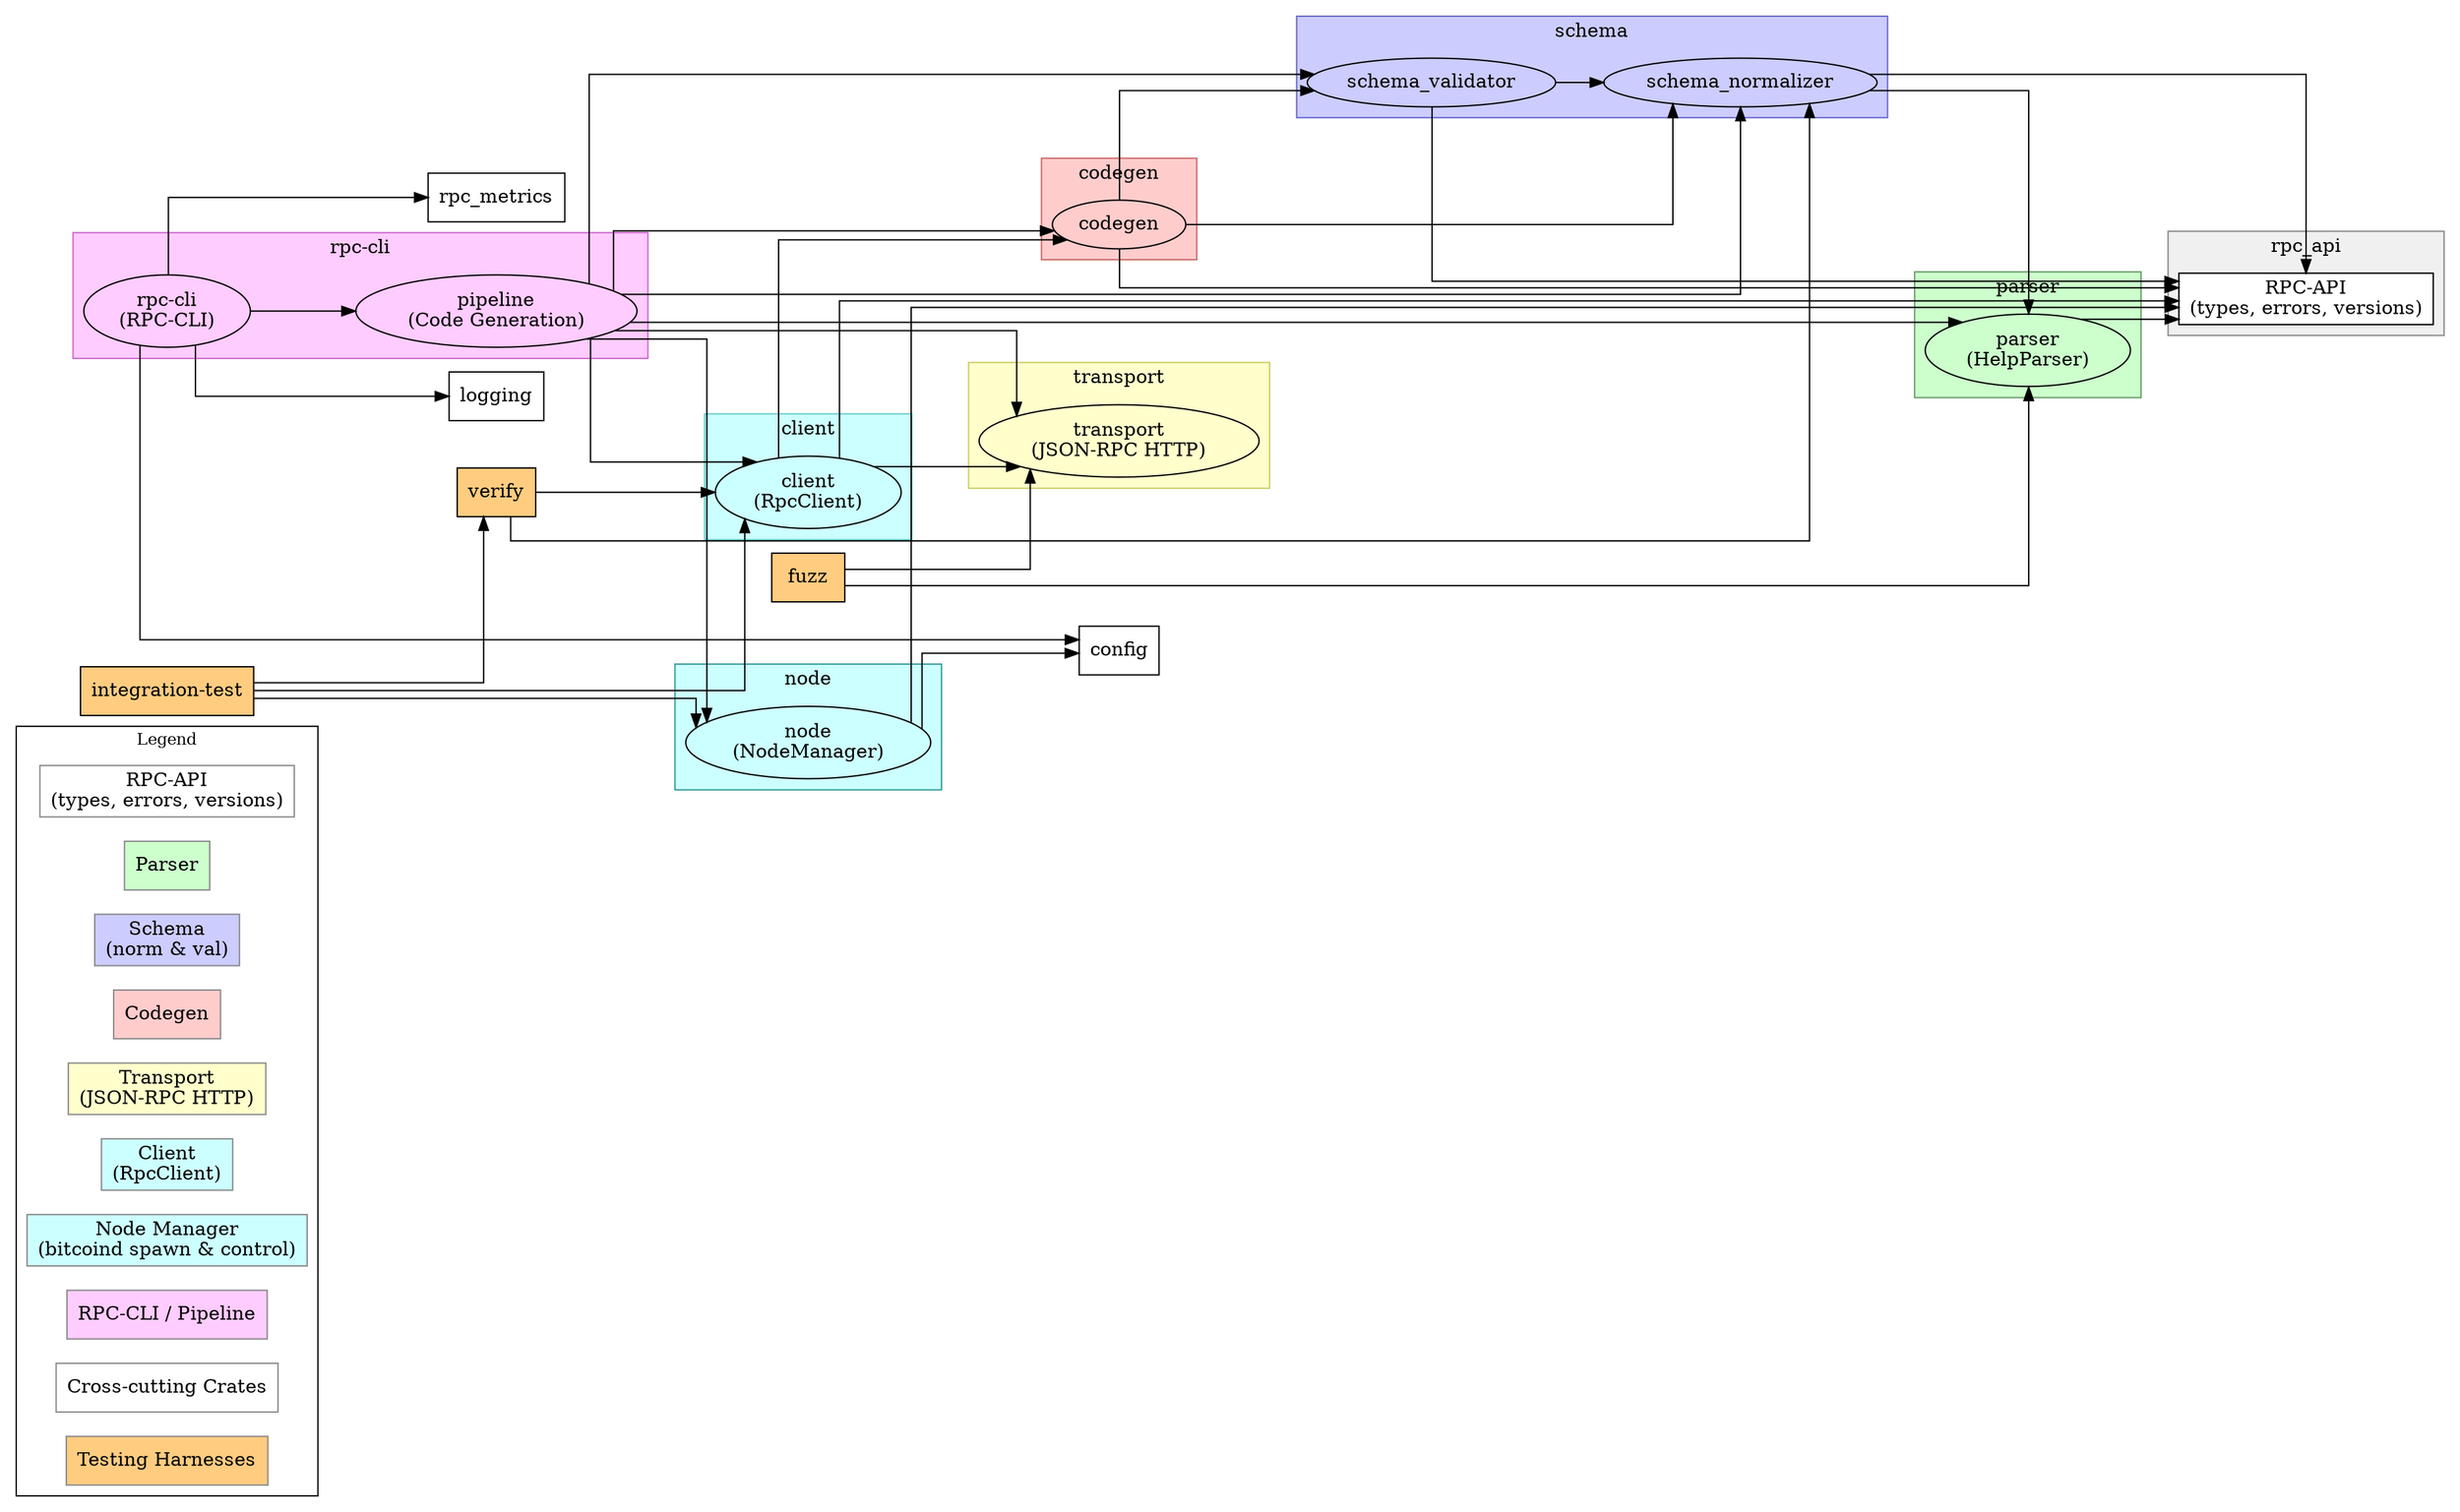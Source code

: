 digraph BitcoinRpcCodegen {
  graph [rankdir=LR, splines=ortho];

  // ───────────── Legend ─────────────
  subgraph cluster_legend {
    label="Legend"; fontsize=12;
    node [shape=box style=filled];
    legend_rpc_api   [label="RPC-API\n(types, errors, versions)" fillcolor="#ffffff" color="#888888"];
    legend_parser    [label="Parser" fillcolor="#ccffcc" color="#888888"];
    legend_schema    [label="Schema\n(norm & val)" fillcolor="#ccccff" color="#888888"];
    legend_codegen   [label="Codegen" fillcolor="#ffcccc" color="#888888"];
    legend_transport [label="Transport\n(JSON‑RPC HTTP)" fillcolor="#ffffcc" color="#888888"];
    legend_client    [label="Client\n(RpcClient)" fillcolor="#ccffff" color="#888888"];
    legend_node_mgr  [label="Node Manager\n(bitcoind spawn & control)" fillcolor="#ccffff" color="#888888"];
    legend_rpc_cli   [label="RPC-CLI / Pipeline" fillcolor="#ffccff" color="#888888"];
    legend_cross     [label="Cross‑cutting Crates" fillcolor="#ffffff" color="#888888"];
    legend_tests     [label="Testing Harnesses" fillcolor="#ffcc80" color="#888888"];
  }

  // ───────────── RPC-API crate ─────────────
  subgraph cluster_rpc_api {
    label="rpc_api"; style=filled; fillcolor="#f0f0f0"; color="#888888";
    node [shape=box style=filled fillcolor="#ffffff" color="#000000"];
    rpc_api [label="RPC-API\n(types, errors, versions)"];
  }

  // ───────────── Parser crate ─────────────
  subgraph cluster_parser {
    label="parser"; style=filled; fillcolor="#ccffcc"; color="#669966";
    parser [label="parser\n(HelpParser)"];
  }

  // ───────────── Schema crate ─────────────
  subgraph cluster_schema {
    label="schema"; style=filled; fillcolor="#ccccff"; color="#6666CC";
    schema_norm [label="schema_normalizer"];
    schema_val  [label="schema_validator"];
  }

  // ───────────── Codegen crate ─────────────
  subgraph cluster_codegen {
    label="codegen"; style=filled; fillcolor="#ffcccc"; color="#CC6666";
    codegen [label="codegen"];
  }

  // ───────────── Transport crate ─────────────
  subgraph cluster_transport {
    label="transport"; style=filled; fillcolor="#ffffcc"; color="#CCCC66";
    transport [label="transport\n(JSON‑RPC HTTP)"];
  }

  // ───────────── Client crate ─────────────
  subgraph cluster_client {
    label="client"; style=filled; fillcolor="#ccffff"; color="#66CCCC";
    client [label="client\n(RpcClient)"];
  }

  // ───────────── Node Manager crate ─────────────
  subgraph cluster_node_mgr {
    label="node"; style=filled; fillcolor="#ccffff"; color="#339999";
    node_mgr [label="node\n(NodeManager)"];
  }

  // ───────────── RPC_CLI / Pipeline crate ─────────────
  subgraph cluster_rpc_cli {
    label="rpc-cli"; style=filled; fillcolor="#ffccff"; color="#CC66CC";
    pipeline [label="pipeline\n(Code Generation)"];
    rpc_cli  [label="rpc-cli\n(RPC-CLI)"];
  }

  // ───────────── Cross‑cutting crates ─────────────
  config  [label="config"  shape=box style=filled fillcolor="#ffffff"];
  logging [label="logging" shape=box style=filled fillcolor="#ffffff"];
  rpc_metrics [label="rpc_metrics" shape=box style=filled fillcolor="#ffffff"];

  // ───────────── Testing harnesses ─────────────
  integration_test [label="integration-test" shape=box style=filled fillcolor="#ffcc80"];
  fuzz             [label="fuzz"            shape=box style=filled fillcolor="#ffcc80"];
  verify           [label="verify"          shape=box style=filled fillcolor="#ffcc80"];

  // ───────────── Dependencies ─────────────
  parser           -> rpc_api;
  schema_norm      -> parser;
  schema_norm      -> rpc_api;
  schema_val       -> schema_norm;
  schema_val       -> rpc_api;
  codegen          -> schema_norm;
  codegen          -> schema_val;
  codegen          -> rpc_api;
  client           -> codegen;
  client           -> transport;
  client           -> rpc_api;
  node_mgr         -> rpc_api;
  node_mgr         -> config;
  pipeline         -> parser;
  pipeline         -> schema_norm;
  pipeline         -> schema_val;
  pipeline         -> codegen;
  pipeline         -> transport;
  pipeline         -> client;
  pipeline         -> node_mgr;
  rpc_cli          -> pipeline;
  rpc_cli          -> config;
  rpc_cli          -> logging;
  rpc_cli          -> rpc_metrics;
  integration_test          -> node_mgr;
  integration_test -> client;
  integration_test -> verify;
  fuzz             -> parser;
  fuzz             -> transport;
  verify           -> client;
  verify           -> schema_norm;
}